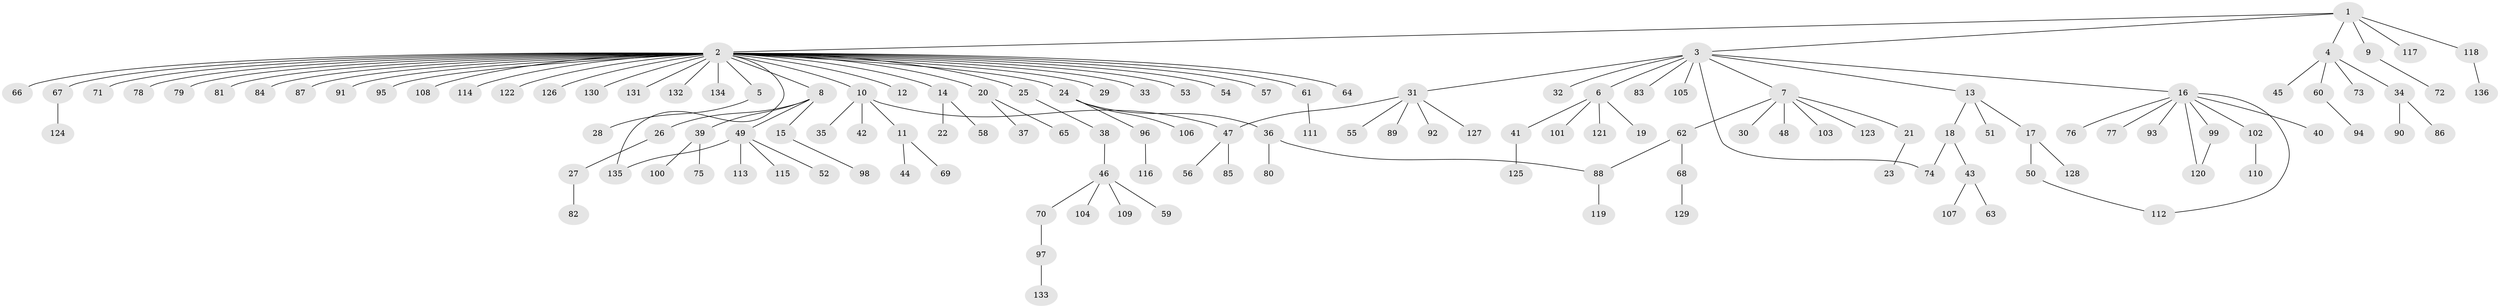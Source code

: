 // Generated by graph-tools (version 1.1) at 2025/47/03/09/25 04:47:50]
// undirected, 136 vertices, 141 edges
graph export_dot {
graph [start="1"]
  node [color=gray90,style=filled];
  1;
  2;
  3;
  4;
  5;
  6;
  7;
  8;
  9;
  10;
  11;
  12;
  13;
  14;
  15;
  16;
  17;
  18;
  19;
  20;
  21;
  22;
  23;
  24;
  25;
  26;
  27;
  28;
  29;
  30;
  31;
  32;
  33;
  34;
  35;
  36;
  37;
  38;
  39;
  40;
  41;
  42;
  43;
  44;
  45;
  46;
  47;
  48;
  49;
  50;
  51;
  52;
  53;
  54;
  55;
  56;
  57;
  58;
  59;
  60;
  61;
  62;
  63;
  64;
  65;
  66;
  67;
  68;
  69;
  70;
  71;
  72;
  73;
  74;
  75;
  76;
  77;
  78;
  79;
  80;
  81;
  82;
  83;
  84;
  85;
  86;
  87;
  88;
  89;
  90;
  91;
  92;
  93;
  94;
  95;
  96;
  97;
  98;
  99;
  100;
  101;
  102;
  103;
  104;
  105;
  106;
  107;
  108;
  109;
  110;
  111;
  112;
  113;
  114;
  115;
  116;
  117;
  118;
  119;
  120;
  121;
  122;
  123;
  124;
  125;
  126;
  127;
  128;
  129;
  130;
  131;
  132;
  133;
  134;
  135;
  136;
  1 -- 2;
  1 -- 3;
  1 -- 4;
  1 -- 9;
  1 -- 117;
  1 -- 118;
  2 -- 5;
  2 -- 8;
  2 -- 10;
  2 -- 12;
  2 -- 14;
  2 -- 20;
  2 -- 24;
  2 -- 25;
  2 -- 29;
  2 -- 33;
  2 -- 53;
  2 -- 54;
  2 -- 57;
  2 -- 61;
  2 -- 64;
  2 -- 66;
  2 -- 67;
  2 -- 71;
  2 -- 78;
  2 -- 79;
  2 -- 81;
  2 -- 84;
  2 -- 87;
  2 -- 91;
  2 -- 95;
  2 -- 108;
  2 -- 114;
  2 -- 122;
  2 -- 126;
  2 -- 130;
  2 -- 131;
  2 -- 132;
  2 -- 134;
  2 -- 135;
  3 -- 6;
  3 -- 7;
  3 -- 13;
  3 -- 16;
  3 -- 31;
  3 -- 32;
  3 -- 74;
  3 -- 83;
  3 -- 105;
  4 -- 34;
  4 -- 45;
  4 -- 60;
  4 -- 73;
  5 -- 28;
  6 -- 19;
  6 -- 41;
  6 -- 101;
  6 -- 121;
  7 -- 21;
  7 -- 30;
  7 -- 48;
  7 -- 62;
  7 -- 103;
  7 -- 123;
  8 -- 15;
  8 -- 26;
  8 -- 39;
  8 -- 49;
  9 -- 72;
  10 -- 11;
  10 -- 35;
  10 -- 42;
  10 -- 47;
  11 -- 44;
  11 -- 69;
  13 -- 17;
  13 -- 18;
  13 -- 51;
  14 -- 22;
  14 -- 58;
  15 -- 98;
  16 -- 40;
  16 -- 76;
  16 -- 77;
  16 -- 93;
  16 -- 99;
  16 -- 102;
  16 -- 112;
  16 -- 120;
  17 -- 50;
  17 -- 128;
  18 -- 43;
  18 -- 74;
  20 -- 37;
  20 -- 65;
  21 -- 23;
  24 -- 36;
  24 -- 96;
  24 -- 106;
  25 -- 38;
  26 -- 27;
  27 -- 82;
  31 -- 47;
  31 -- 55;
  31 -- 89;
  31 -- 92;
  31 -- 127;
  34 -- 86;
  34 -- 90;
  36 -- 80;
  36 -- 88;
  38 -- 46;
  39 -- 75;
  39 -- 100;
  41 -- 125;
  43 -- 63;
  43 -- 107;
  46 -- 59;
  46 -- 70;
  46 -- 104;
  46 -- 109;
  47 -- 56;
  47 -- 85;
  49 -- 52;
  49 -- 113;
  49 -- 115;
  49 -- 135;
  50 -- 112;
  60 -- 94;
  61 -- 111;
  62 -- 68;
  62 -- 88;
  67 -- 124;
  68 -- 129;
  70 -- 97;
  88 -- 119;
  96 -- 116;
  97 -- 133;
  99 -- 120;
  102 -- 110;
  118 -- 136;
}

